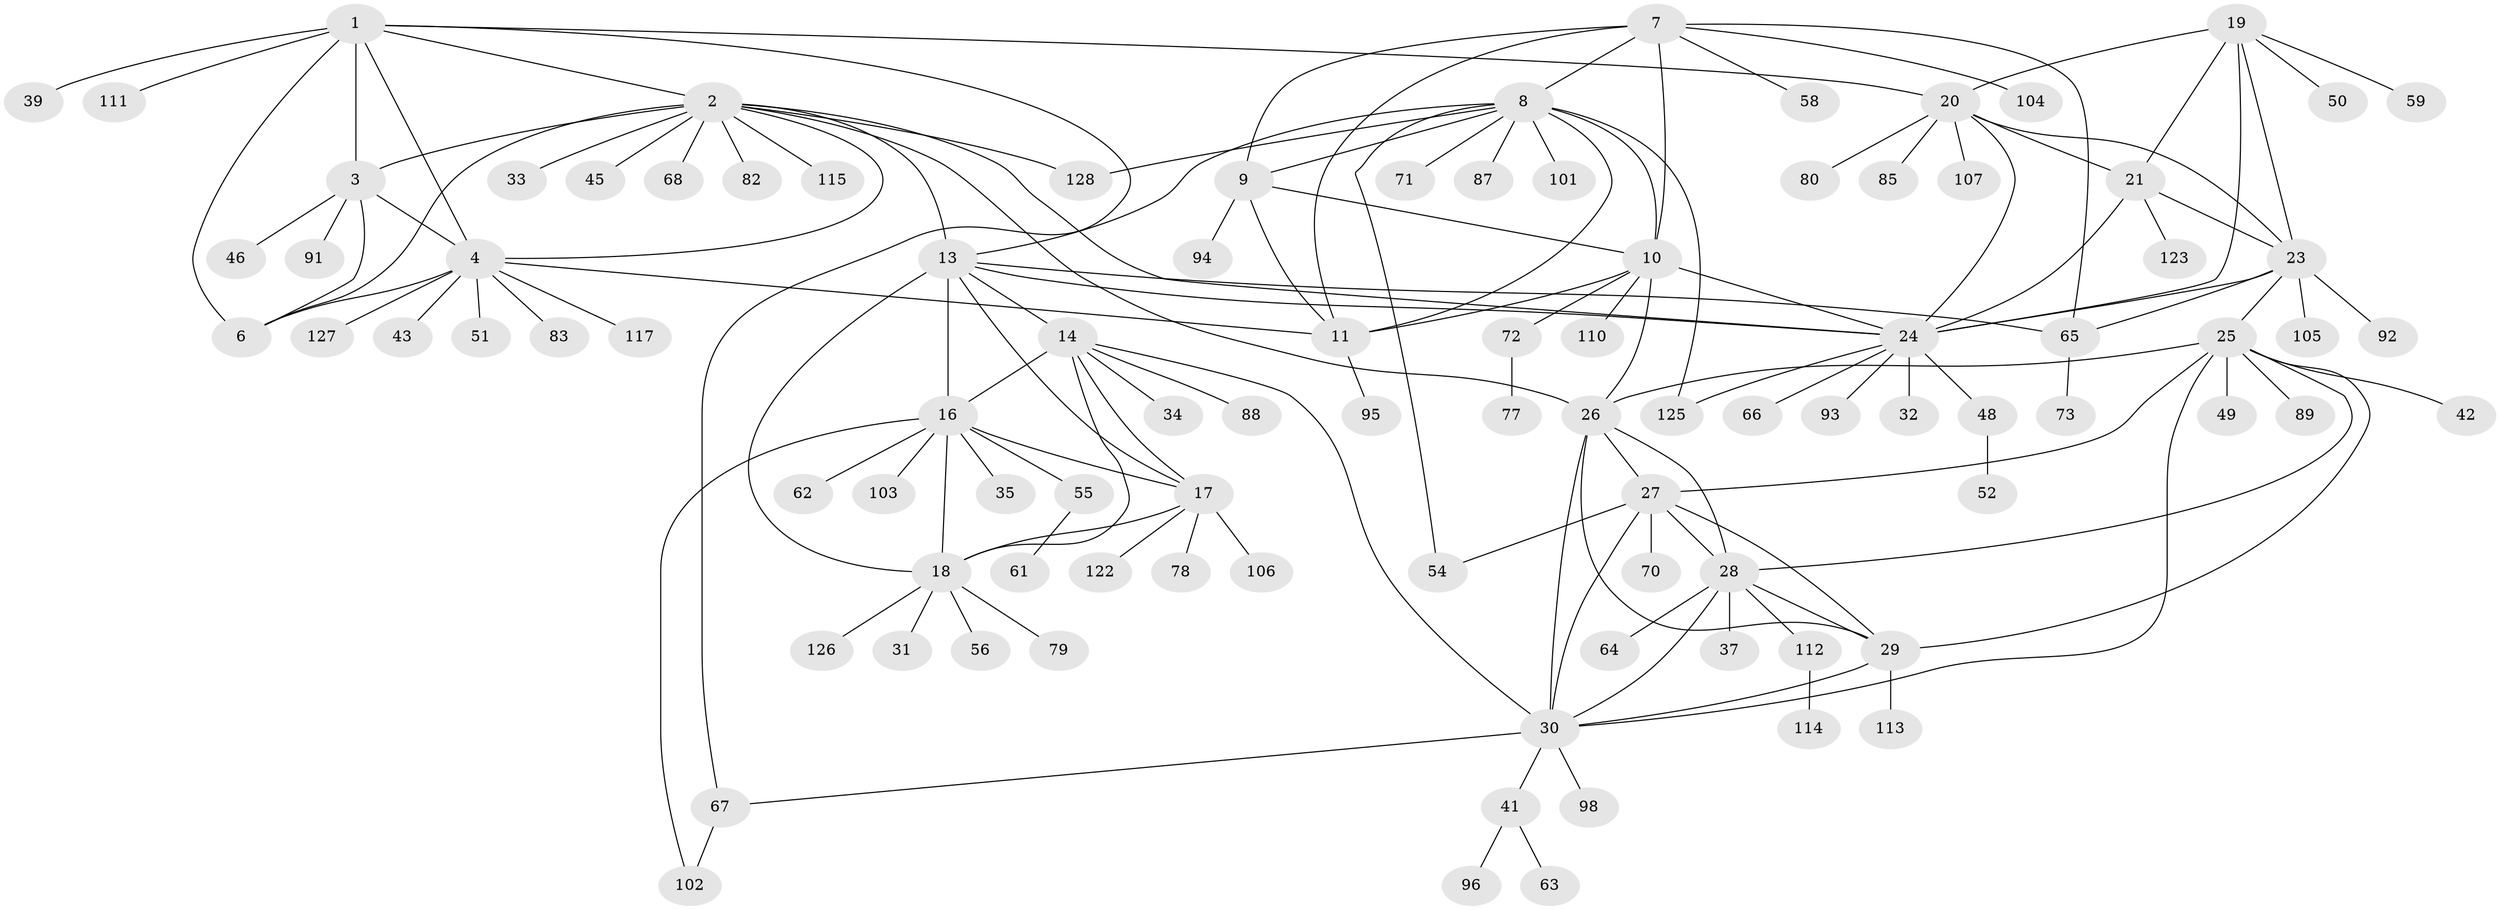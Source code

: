 // original degree distribution, {10: 0.046875, 11: 0.015625, 6: 0.0390625, 12: 0.0078125, 5: 0.0234375, 9: 0.0234375, 13: 0.0078125, 7: 0.0390625, 8: 0.03125, 14: 0.0078125, 1: 0.59375, 2: 0.140625, 3: 0.015625, 4: 0.0078125}
// Generated by graph-tools (version 1.1) at 2025/42/03/06/25 10:42:10]
// undirected, 97 vertices, 144 edges
graph export_dot {
graph [start="1"]
  node [color=gray90,style=filled];
  1 [super="+69"];
  2 [super="+36"];
  3 [super="+5"];
  4 [super="+116"];
  6;
  7 [super="+38"];
  8 [super="+47"];
  9;
  10 [super="+76"];
  11 [super="+12"];
  13 [super="+15"];
  14;
  16 [super="+74"];
  17 [super="+108"];
  18 [super="+124"];
  19;
  20 [super="+22"];
  21 [super="+97"];
  23 [super="+57"];
  24 [super="+109"];
  25 [super="+44"];
  26;
  27 [super="+99"];
  28 [super="+53"];
  29 [super="+81"];
  30 [super="+119"];
  31;
  32 [super="+40"];
  33;
  34;
  35;
  37;
  39;
  41 [super="+60"];
  42 [super="+100"];
  43;
  45;
  46;
  48;
  49;
  50;
  51;
  52;
  54 [super="+75"];
  55;
  56;
  58;
  59;
  61 [super="+121"];
  62;
  63;
  64;
  65 [super="+120"];
  66;
  67;
  68 [super="+86"];
  70 [super="+84"];
  71;
  72;
  73 [super="+118"];
  77;
  78;
  79;
  80;
  82;
  83;
  85;
  87;
  88;
  89 [super="+90"];
  91;
  92;
  93;
  94;
  95;
  96;
  98;
  101;
  102;
  103;
  104;
  105;
  106;
  107;
  110;
  111;
  112;
  113;
  114;
  115;
  117;
  122;
  123;
  125;
  126;
  127;
  128;
  1 -- 2;
  1 -- 3 [weight=2];
  1 -- 4;
  1 -- 6;
  1 -- 20;
  1 -- 39;
  1 -- 67;
  1 -- 111;
  2 -- 3 [weight=2];
  2 -- 4;
  2 -- 6;
  2 -- 13;
  2 -- 26;
  2 -- 33;
  2 -- 115;
  2 -- 128;
  2 -- 82;
  2 -- 68;
  2 -- 24;
  2 -- 45;
  3 -- 4 [weight=2];
  3 -- 6 [weight=2];
  3 -- 91;
  3 -- 46;
  4 -- 6;
  4 -- 43;
  4 -- 51;
  4 -- 83;
  4 -- 117;
  4 -- 127;
  4 -- 11;
  7 -- 8;
  7 -- 9;
  7 -- 10;
  7 -- 11 [weight=2];
  7 -- 58;
  7 -- 104;
  7 -- 65;
  8 -- 9;
  8 -- 10;
  8 -- 11 [weight=2];
  8 -- 71;
  8 -- 87;
  8 -- 101;
  8 -- 125;
  8 -- 128;
  8 -- 13;
  8 -- 54;
  9 -- 10;
  9 -- 11 [weight=2];
  9 -- 94;
  10 -- 11 [weight=2];
  10 -- 24;
  10 -- 26;
  10 -- 72;
  10 -- 110;
  11 -- 95;
  13 -- 14 [weight=2];
  13 -- 16 [weight=2];
  13 -- 17 [weight=2];
  13 -- 18 [weight=2];
  13 -- 24;
  13 -- 65;
  14 -- 16;
  14 -- 17;
  14 -- 18;
  14 -- 30;
  14 -- 34;
  14 -- 88;
  16 -- 17;
  16 -- 18;
  16 -- 35;
  16 -- 55;
  16 -- 62;
  16 -- 102;
  16 -- 103;
  17 -- 18;
  17 -- 78;
  17 -- 106;
  17 -- 122;
  18 -- 31;
  18 -- 56;
  18 -- 79;
  18 -- 126;
  19 -- 20 [weight=2];
  19 -- 21;
  19 -- 23;
  19 -- 24;
  19 -- 50;
  19 -- 59;
  20 -- 21 [weight=2];
  20 -- 23 [weight=2];
  20 -- 24 [weight=2];
  20 -- 80;
  20 -- 107;
  20 -- 85;
  21 -- 23;
  21 -- 24;
  21 -- 123;
  23 -- 24;
  23 -- 25;
  23 -- 65;
  23 -- 92;
  23 -- 105;
  24 -- 32;
  24 -- 48;
  24 -- 66;
  24 -- 93;
  24 -- 125;
  25 -- 26;
  25 -- 27;
  25 -- 28;
  25 -- 29;
  25 -- 30;
  25 -- 42;
  25 -- 49;
  25 -- 89;
  26 -- 27;
  26 -- 28;
  26 -- 29;
  26 -- 30;
  27 -- 28;
  27 -- 29;
  27 -- 30;
  27 -- 54;
  27 -- 70;
  28 -- 29;
  28 -- 30;
  28 -- 37;
  28 -- 64;
  28 -- 112;
  29 -- 30;
  29 -- 113;
  30 -- 41;
  30 -- 67;
  30 -- 98;
  41 -- 96;
  41 -- 63;
  48 -- 52;
  55 -- 61;
  65 -- 73;
  67 -- 102;
  72 -- 77;
  112 -- 114;
}
